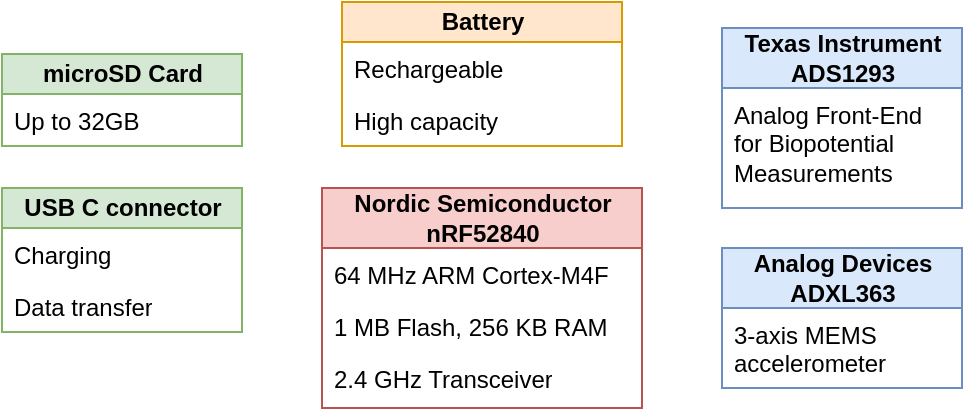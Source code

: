 <mxfile version="22.1.18" type="github">
  <diagram name="Page-1" id="ulccwZM6L2cwFl29SwA6">
    <mxGraphModel dx="875" dy="435" grid="1" gridSize="10" guides="1" tooltips="1" connect="1" arrows="1" fold="1" page="1" pageScale="1" pageWidth="850" pageHeight="1100" math="0" shadow="0">
      <root>
        <mxCell id="0" />
        <mxCell id="1" parent="0" />
        <mxCell id="RRlzNrVJQtshXSyo9dWB-3" value="&lt;b&gt;Nordic Semiconductor&lt;br&gt;nRF52840&lt;/b&gt;" style="swimlane;fontStyle=0;childLayout=stackLayout;horizontal=1;startSize=30;fillColor=#f8cecc;horizontalStack=0;resizeParent=1;resizeParentMax=0;resizeLast=0;collapsible=1;marginBottom=0;html=1;strokeColor=#b85450;" vertex="1" parent="1">
          <mxGeometry x="320" y="160" width="160" height="110" as="geometry">
            <mxRectangle x="370" y="360" width="60" height="30" as="alternateBounds" />
          </mxGeometry>
        </mxCell>
        <mxCell id="RRlzNrVJQtshXSyo9dWB-4" value="64 MHz ARM Cortex-M4F" style="text;strokeColor=none;fillColor=none;align=left;verticalAlign=top;spacingLeft=4;spacingRight=4;overflow=hidden;rotatable=0;points=[[0,0.5],[1,0.5]];portConstraint=eastwest;whiteSpace=wrap;html=1;" vertex="1" parent="RRlzNrVJQtshXSyo9dWB-3">
          <mxGeometry y="30" width="160" height="26" as="geometry" />
        </mxCell>
        <mxCell id="RRlzNrVJQtshXSyo9dWB-5" value="1 MB Flash, 256 KB RAM" style="text;strokeColor=none;fillColor=none;align=left;verticalAlign=top;spacingLeft=4;spacingRight=4;overflow=hidden;rotatable=0;points=[[0,0.5],[1,0.5]];portConstraint=eastwest;whiteSpace=wrap;html=1;" vertex="1" parent="RRlzNrVJQtshXSyo9dWB-3">
          <mxGeometry y="56" width="160" height="26" as="geometry" />
        </mxCell>
        <mxCell id="RRlzNrVJQtshXSyo9dWB-6" value="&lt;div style=&quot;border-color: var(--border-color);&quot;&gt;2.4 GHz Transceiver&lt;/div&gt;&lt;div style=&quot;border-color: var(--border-color);&quot;&gt;&lt;br style=&quot;border-color: var(--border-color); text-align: center;&quot;&gt;&lt;/div&gt;" style="text;strokeColor=none;fillColor=none;align=left;verticalAlign=top;spacingLeft=4;spacingRight=4;overflow=hidden;rotatable=0;points=[[0,0.5],[1,0.5]];portConstraint=eastwest;whiteSpace=wrap;html=1;" vertex="1" parent="RRlzNrVJQtshXSyo9dWB-3">
          <mxGeometry y="82" width="160" height="28" as="geometry" />
        </mxCell>
        <mxCell id="RRlzNrVJQtshXSyo9dWB-7" value="&lt;b&gt;Texas Instrument&lt;br&gt;ADS1293&lt;/b&gt;" style="swimlane;fontStyle=0;childLayout=stackLayout;horizontal=1;startSize=30;fillColor=#dae8fc;horizontalStack=0;resizeParent=1;resizeParentMax=0;resizeLast=0;collapsible=1;marginBottom=0;html=1;strokeColor=#6c8ebf;" vertex="1" parent="1">
          <mxGeometry x="520" y="80" width="120" height="90" as="geometry" />
        </mxCell>
        <mxCell id="RRlzNrVJQtshXSyo9dWB-8" value="Analog Front-End for Biopotential Measurements" style="text;strokeColor=none;fillColor=none;align=left;verticalAlign=top;spacingLeft=4;spacingRight=4;overflow=hidden;rotatable=0;points=[[0,0.5],[1,0.5]];portConstraint=eastwest;whiteSpace=wrap;html=1;" vertex="1" parent="RRlzNrVJQtshXSyo9dWB-7">
          <mxGeometry y="30" width="120" height="60" as="geometry" />
        </mxCell>
        <mxCell id="RRlzNrVJQtshXSyo9dWB-11" value="&lt;b&gt;Analog Devices&lt;br&gt;ADXL363&lt;/b&gt;" style="swimlane;fontStyle=0;childLayout=stackLayout;horizontal=1;startSize=30;fillColor=#dae8fc;horizontalStack=0;resizeParent=1;resizeParentMax=0;resizeLast=0;collapsible=1;marginBottom=0;html=1;strokeColor=#6c8ebf;" vertex="1" parent="1">
          <mxGeometry x="520" y="190" width="120" height="70" as="geometry" />
        </mxCell>
        <mxCell id="RRlzNrVJQtshXSyo9dWB-12" value="3-axis MEMS accelerometer" style="text;strokeColor=none;fillColor=none;align=left;verticalAlign=top;spacingLeft=4;spacingRight=4;overflow=hidden;rotatable=0;points=[[0,0.5],[1,0.5]];portConstraint=eastwest;whiteSpace=wrap;html=1;" vertex="1" parent="RRlzNrVJQtshXSyo9dWB-11">
          <mxGeometry y="30" width="120" height="40" as="geometry" />
        </mxCell>
        <mxCell id="RRlzNrVJQtshXSyo9dWB-13" value="&lt;b&gt;Battery&lt;/b&gt;" style="swimlane;fontStyle=0;childLayout=stackLayout;horizontal=1;startSize=20;fillColor=#ffe6cc;horizontalStack=0;resizeParent=1;resizeParentMax=0;resizeLast=0;collapsible=1;marginBottom=0;html=1;strokeColor=#d79b00;" vertex="1" parent="1">
          <mxGeometry x="330" y="67" width="140" height="72" as="geometry" />
        </mxCell>
        <mxCell id="RRlzNrVJQtshXSyo9dWB-14" value="Rechargeable" style="text;strokeColor=none;fillColor=none;align=left;verticalAlign=top;spacingLeft=4;spacingRight=4;overflow=hidden;rotatable=0;points=[[0,0.5],[1,0.5]];portConstraint=eastwest;whiteSpace=wrap;html=1;" vertex="1" parent="RRlzNrVJQtshXSyo9dWB-13">
          <mxGeometry y="20" width="140" height="26" as="geometry" />
        </mxCell>
        <mxCell id="RRlzNrVJQtshXSyo9dWB-15" value="High capacity" style="text;strokeColor=none;fillColor=none;align=left;verticalAlign=top;spacingLeft=4;spacingRight=4;overflow=hidden;rotatable=0;points=[[0,0.5],[1,0.5]];portConstraint=eastwest;whiteSpace=wrap;html=1;" vertex="1" parent="RRlzNrVJQtshXSyo9dWB-13">
          <mxGeometry y="46" width="140" height="26" as="geometry" />
        </mxCell>
        <mxCell id="RRlzNrVJQtshXSyo9dWB-17" value="&lt;b&gt;microSD Card&lt;/b&gt;" style="swimlane;fontStyle=0;childLayout=stackLayout;horizontal=1;startSize=20;fillColor=#d5e8d4;horizontalStack=0;resizeParent=1;resizeParentMax=0;resizeLast=0;collapsible=1;marginBottom=0;html=1;strokeColor=#82b366;" vertex="1" parent="1">
          <mxGeometry x="160" y="93" width="120" height="46" as="geometry" />
        </mxCell>
        <mxCell id="RRlzNrVJQtshXSyo9dWB-18" value="Up to 32GB" style="text;strokeColor=none;fillColor=none;align=left;verticalAlign=top;spacingLeft=4;spacingRight=4;overflow=hidden;rotatable=0;points=[[0,0.5],[1,0.5]];portConstraint=eastwest;whiteSpace=wrap;html=1;" vertex="1" parent="RRlzNrVJQtshXSyo9dWB-17">
          <mxGeometry y="20" width="120" height="26" as="geometry" />
        </mxCell>
        <mxCell id="RRlzNrVJQtshXSyo9dWB-23" value="&lt;b&gt;USB C connector&lt;/b&gt;" style="swimlane;fontStyle=0;childLayout=stackLayout;horizontal=1;startSize=20;fillColor=#d5e8d4;horizontalStack=0;resizeParent=1;resizeParentMax=0;resizeLast=0;collapsible=1;marginBottom=0;html=1;strokeColor=#82b366;" vertex="1" parent="1">
          <mxGeometry x="160" y="160" width="120" height="72" as="geometry" />
        </mxCell>
        <mxCell id="RRlzNrVJQtshXSyo9dWB-24" value="Charging" style="text;strokeColor=none;fillColor=none;align=left;verticalAlign=top;spacingLeft=4;spacingRight=4;overflow=hidden;rotatable=0;points=[[0,0.5],[1,0.5]];portConstraint=eastwest;whiteSpace=wrap;html=1;" vertex="1" parent="RRlzNrVJQtshXSyo9dWB-23">
          <mxGeometry y="20" width="120" height="26" as="geometry" />
        </mxCell>
        <mxCell id="RRlzNrVJQtshXSyo9dWB-25" value="Data transfer" style="text;strokeColor=none;fillColor=none;align=left;verticalAlign=top;spacingLeft=4;spacingRight=4;overflow=hidden;rotatable=0;points=[[0,0.5],[1,0.5]];portConstraint=eastwest;whiteSpace=wrap;html=1;" vertex="1" parent="RRlzNrVJQtshXSyo9dWB-23">
          <mxGeometry y="46" width="120" height="26" as="geometry" />
        </mxCell>
      </root>
    </mxGraphModel>
  </diagram>
</mxfile>
